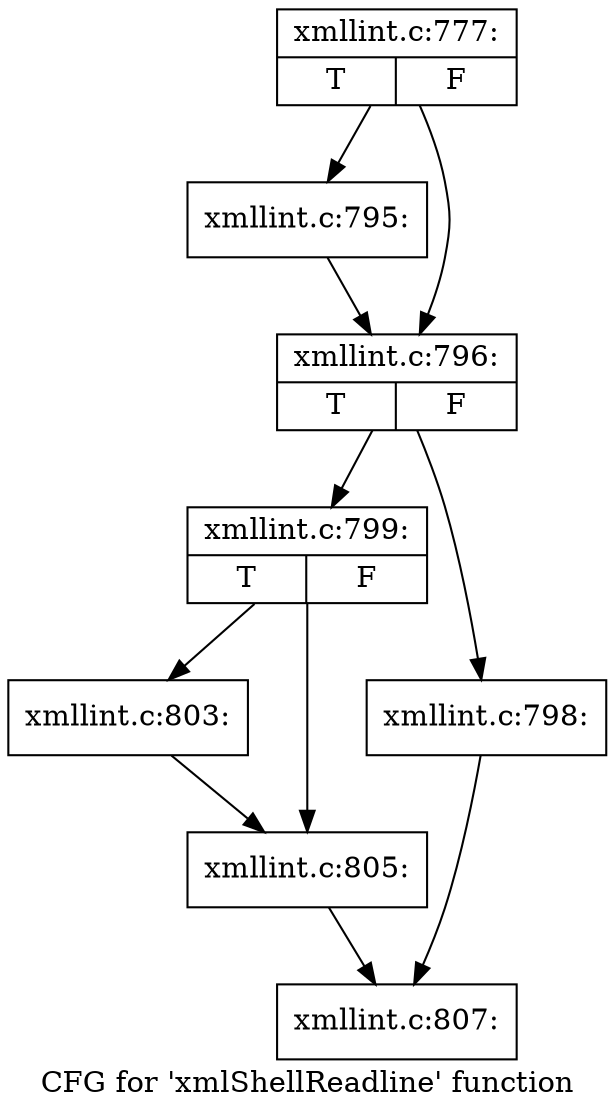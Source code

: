 digraph "CFG for 'xmlShellReadline' function" {
	label="CFG for 'xmlShellReadline' function";

	Node0x556d1b5072c0 [shape=record,label="{xmllint.c:777:|{<s0>T|<s1>F}}"];
	Node0x556d1b5072c0 -> Node0x556d1b6f68b0;
	Node0x556d1b5072c0 -> Node0x556d1b6f6900;
	Node0x556d1b6f68b0 [shape=record,label="{xmllint.c:795:}"];
	Node0x556d1b6f68b0 -> Node0x556d1b6f6900;
	Node0x556d1b6f6900 [shape=record,label="{xmllint.c:796:|{<s0>T|<s1>F}}"];
	Node0x556d1b6f6900 -> Node0x556d1b6f7730;
	Node0x556d1b6f6900 -> Node0x556d1b6f76e0;
	Node0x556d1b6f76e0 [shape=record,label="{xmllint.c:798:}"];
	Node0x556d1b6f76e0 -> Node0x556d1b507310;
	Node0x556d1b6f7730 [shape=record,label="{xmllint.c:799:|{<s0>T|<s1>F}}"];
	Node0x556d1b6f7730 -> Node0x556d1b6f85c0;
	Node0x556d1b6f7730 -> Node0x556d1b6f8610;
	Node0x556d1b6f85c0 [shape=record,label="{xmllint.c:803:}"];
	Node0x556d1b6f85c0 -> Node0x556d1b6f8610;
	Node0x556d1b6f8610 [shape=record,label="{xmllint.c:805:}"];
	Node0x556d1b6f8610 -> Node0x556d1b507310;
	Node0x556d1b507310 [shape=record,label="{xmllint.c:807:}"];
}

